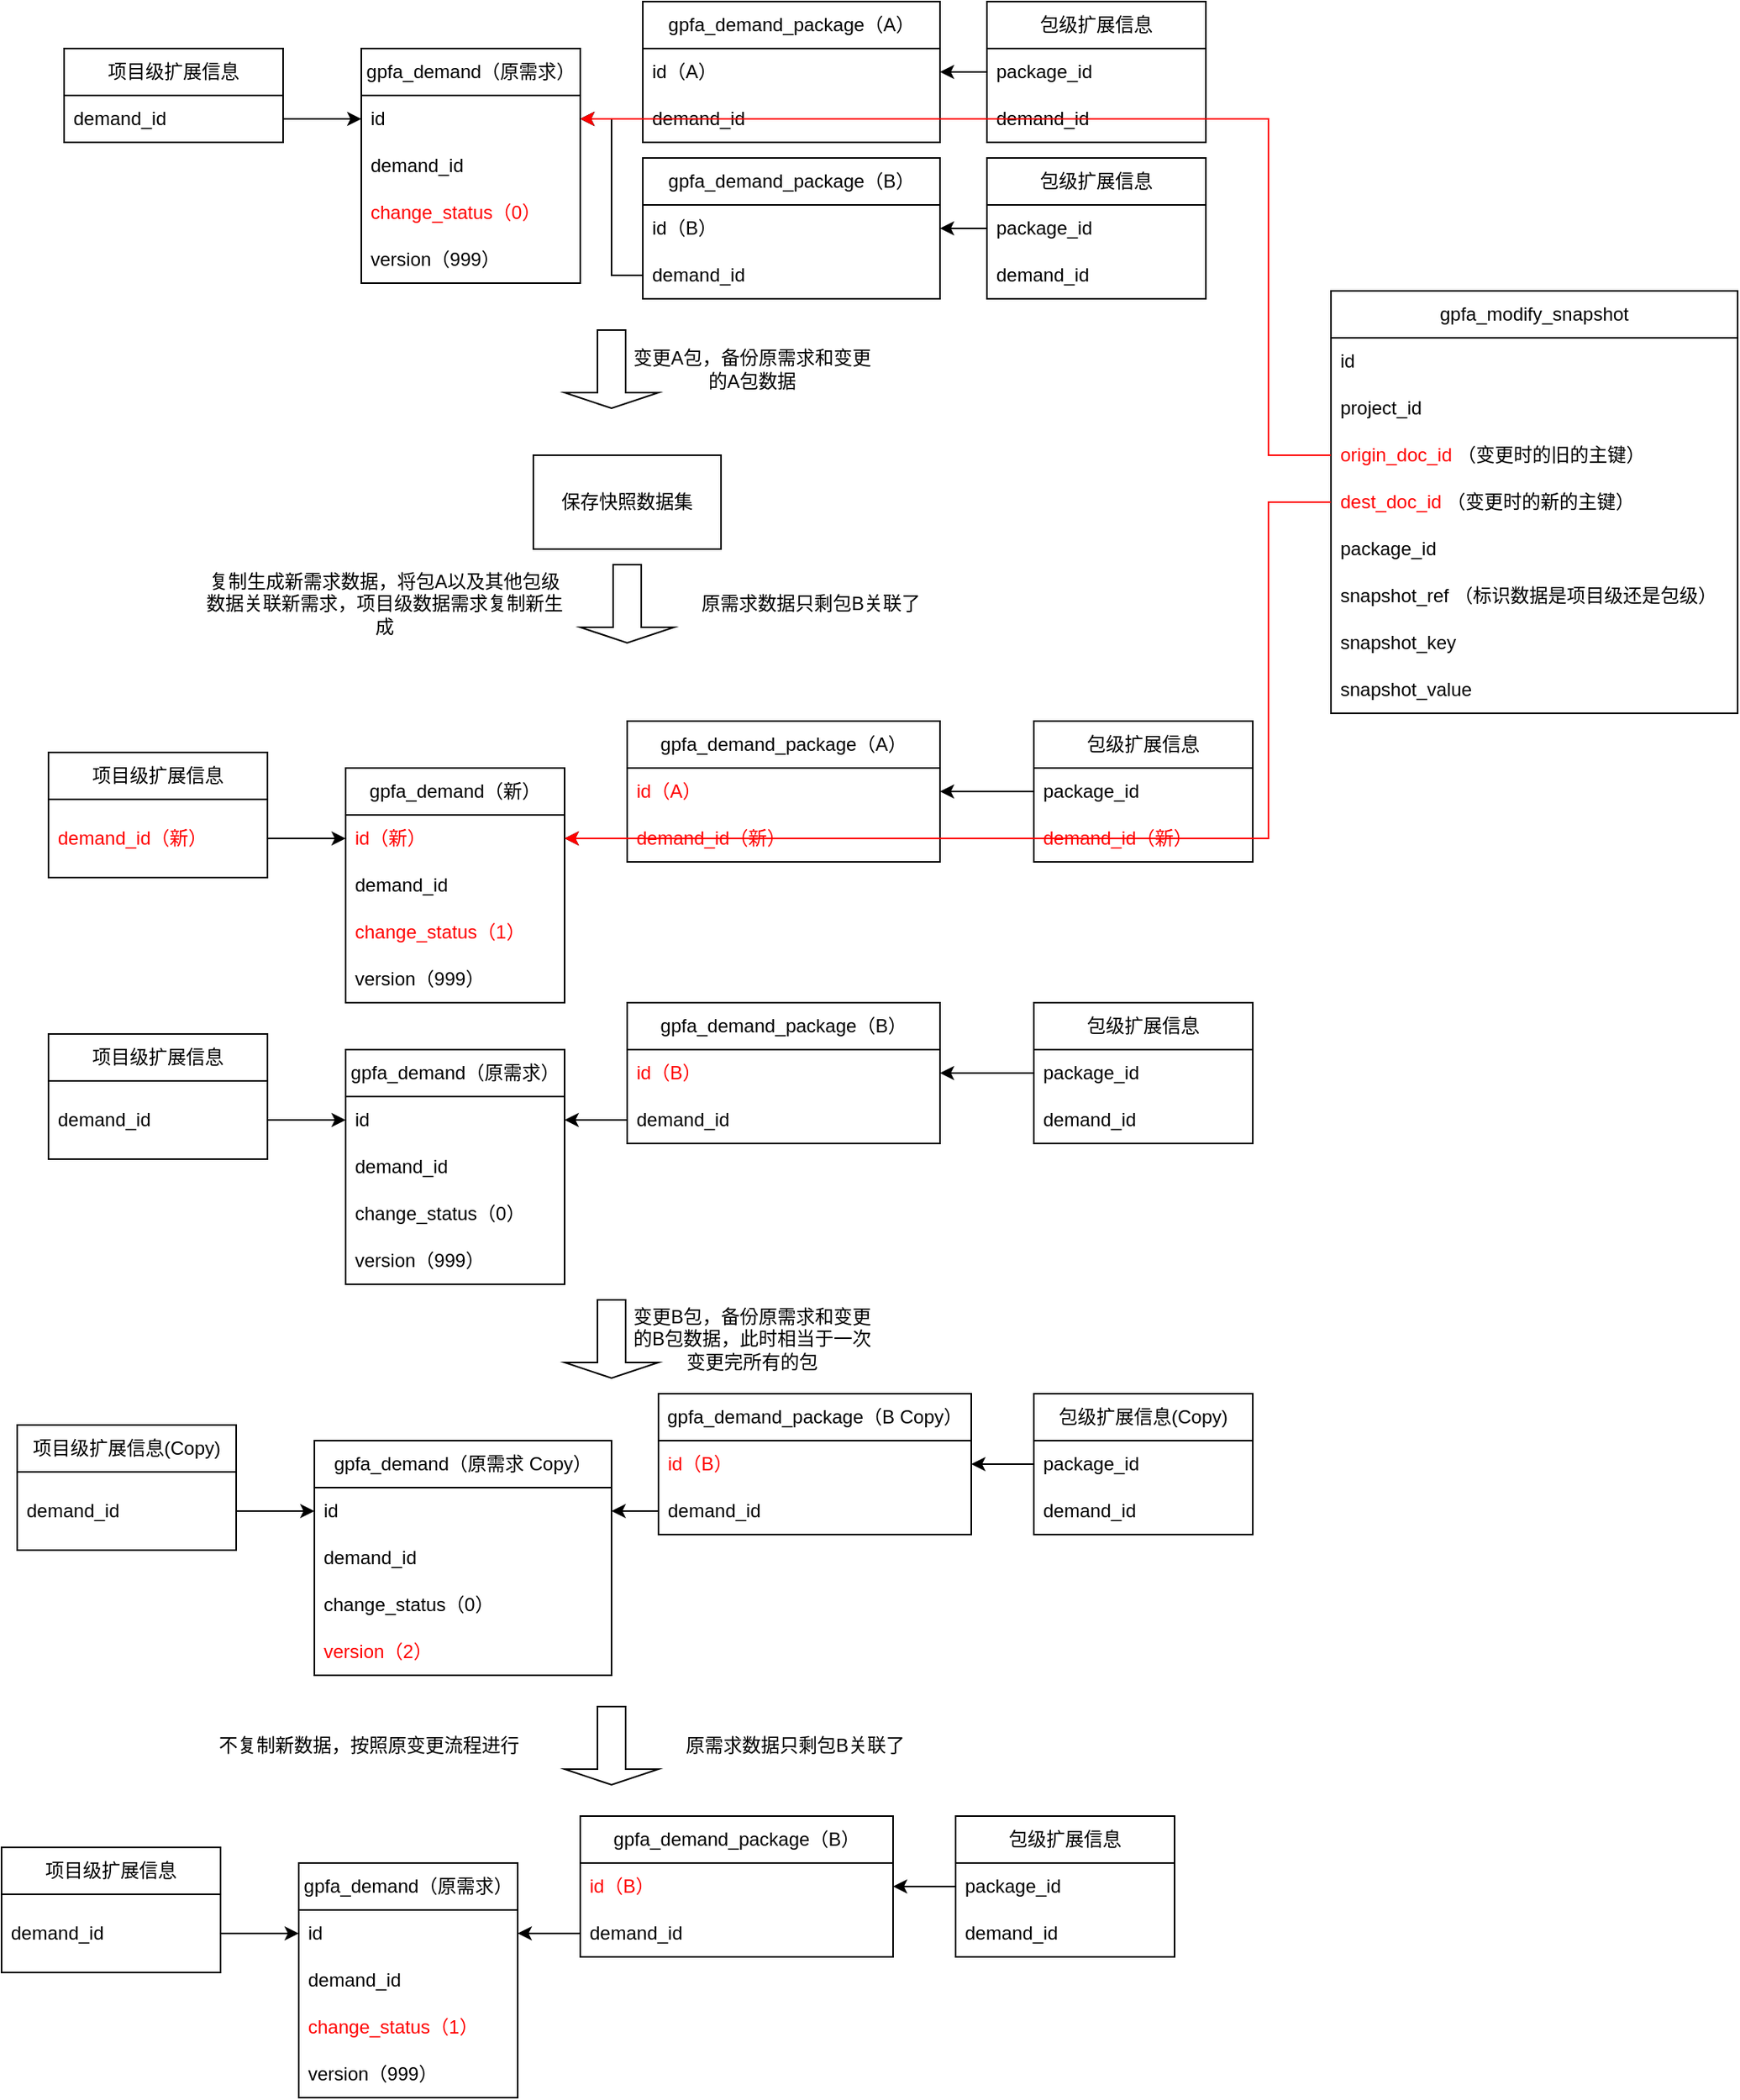 <mxfile version="24.7.6">
  <diagram name="第 1 页" id="I9Ys1F_-G1VULmeVD_Wq">
    <mxGraphModel dx="1932" dy="557" grid="1" gridSize="10" guides="1" tooltips="1" connect="1" arrows="1" fold="1" page="1" pageScale="1" pageWidth="827" pageHeight="1169" math="0" shadow="0">
      <root>
        <mxCell id="0" />
        <mxCell id="1" parent="0" />
        <mxCell id="A11gRQvkqmPCRC_q29OH-1" value="gpfa_demand（原需求）" style="swimlane;fontStyle=0;childLayout=stackLayout;horizontal=1;startSize=30;horizontalStack=0;resizeParent=1;resizeParentMax=0;resizeLast=0;collapsible=1;marginBottom=0;whiteSpace=wrap;html=1;" parent="1" vertex="1">
          <mxGeometry x="150" y="50" width="140" height="150" as="geometry" />
        </mxCell>
        <mxCell id="A11gRQvkqmPCRC_q29OH-2" value="id" style="text;strokeColor=none;fillColor=none;align=left;verticalAlign=middle;spacingLeft=4;spacingRight=4;overflow=hidden;points=[[0,0.5],[1,0.5]];portConstraint=eastwest;rotatable=0;whiteSpace=wrap;html=1;" parent="A11gRQvkqmPCRC_q29OH-1" vertex="1">
          <mxGeometry y="30" width="140" height="30" as="geometry" />
        </mxCell>
        <mxCell id="A11gRQvkqmPCRC_q29OH-3" value="&lt;div&gt;demand_id&lt;/div&gt;" style="text;strokeColor=none;fillColor=none;align=left;verticalAlign=middle;spacingLeft=4;spacingRight=4;overflow=hidden;points=[[0,0.5],[1,0.5]];portConstraint=eastwest;rotatable=0;whiteSpace=wrap;html=1;" parent="A11gRQvkqmPCRC_q29OH-1" vertex="1">
          <mxGeometry y="60" width="140" height="30" as="geometry" />
        </mxCell>
        <mxCell id="A11gRQvkqmPCRC_q29OH-4" value="&lt;font color=&quot;#ff0000&quot;&gt;change_status（0）&lt;/font&gt;" style="text;strokeColor=none;fillColor=none;align=left;verticalAlign=middle;spacingLeft=4;spacingRight=4;overflow=hidden;points=[[0,0.5],[1,0.5]];portConstraint=eastwest;rotatable=0;whiteSpace=wrap;html=1;" parent="A11gRQvkqmPCRC_q29OH-1" vertex="1">
          <mxGeometry y="90" width="140" height="30" as="geometry" />
        </mxCell>
        <mxCell id="A11gRQvkqmPCRC_q29OH-44" value="version（999）" style="text;strokeColor=none;fillColor=none;align=left;verticalAlign=middle;spacingLeft=4;spacingRight=4;overflow=hidden;points=[[0,0.5],[1,0.5]];portConstraint=eastwest;rotatable=0;whiteSpace=wrap;html=1;" parent="A11gRQvkqmPCRC_q29OH-1" vertex="1">
          <mxGeometry y="120" width="140" height="30" as="geometry" />
        </mxCell>
        <mxCell id="A11gRQvkqmPCRC_q29OH-5" value="gpfa_demand_package（A）" style="swimlane;fontStyle=0;childLayout=stackLayout;horizontal=1;startSize=30;horizontalStack=0;resizeParent=1;resizeParentMax=0;resizeLast=0;collapsible=1;marginBottom=0;whiteSpace=wrap;html=1;" parent="1" vertex="1">
          <mxGeometry x="330" y="20" width="190" height="90" as="geometry" />
        </mxCell>
        <mxCell id="A11gRQvkqmPCRC_q29OH-6" value="id（A）" style="text;strokeColor=none;fillColor=none;align=left;verticalAlign=middle;spacingLeft=4;spacingRight=4;overflow=hidden;points=[[0,0.5],[1,0.5]];portConstraint=eastwest;rotatable=0;whiteSpace=wrap;html=1;" parent="A11gRQvkqmPCRC_q29OH-5" vertex="1">
          <mxGeometry y="30" width="190" height="30" as="geometry" />
        </mxCell>
        <mxCell id="A11gRQvkqmPCRC_q29OH-7" value="&lt;div&gt;demand_id&lt;/div&gt;" style="text;strokeColor=none;fillColor=none;align=left;verticalAlign=middle;spacingLeft=4;spacingRight=4;overflow=hidden;points=[[0,0.5],[1,0.5]];portConstraint=eastwest;rotatable=0;whiteSpace=wrap;html=1;" parent="A11gRQvkqmPCRC_q29OH-5" vertex="1">
          <mxGeometry y="60" width="190" height="30" as="geometry" />
        </mxCell>
        <mxCell id="A11gRQvkqmPCRC_q29OH-10" value="包级扩展信息" style="swimlane;fontStyle=0;childLayout=stackLayout;horizontal=1;startSize=30;horizontalStack=0;resizeParent=1;resizeParentMax=0;resizeLast=0;collapsible=1;marginBottom=0;whiteSpace=wrap;html=1;" parent="1" vertex="1">
          <mxGeometry x="550" y="20" width="140" height="90" as="geometry" />
        </mxCell>
        <mxCell id="A11gRQvkqmPCRC_q29OH-11" value="package_id" style="text;strokeColor=none;fillColor=none;align=left;verticalAlign=middle;spacingLeft=4;spacingRight=4;overflow=hidden;points=[[0,0.5],[1,0.5]];portConstraint=eastwest;rotatable=0;whiteSpace=wrap;html=1;" parent="A11gRQvkqmPCRC_q29OH-10" vertex="1">
          <mxGeometry y="30" width="140" height="30" as="geometry" />
        </mxCell>
        <mxCell id="A11gRQvkqmPCRC_q29OH-12" value="&lt;div&gt;demand_id&lt;/div&gt;" style="text;strokeColor=none;fillColor=none;align=left;verticalAlign=middle;spacingLeft=4;spacingRight=4;overflow=hidden;points=[[0,0.5],[1,0.5]];portConstraint=eastwest;rotatable=0;whiteSpace=wrap;html=1;" parent="A11gRQvkqmPCRC_q29OH-10" vertex="1">
          <mxGeometry y="60" width="140" height="30" as="geometry" />
        </mxCell>
        <mxCell id="A11gRQvkqmPCRC_q29OH-13" value="项目级扩展信息" style="swimlane;fontStyle=0;childLayout=stackLayout;horizontal=1;startSize=30;horizontalStack=0;resizeParent=1;resizeParentMax=0;resizeLast=0;collapsible=1;marginBottom=0;whiteSpace=wrap;html=1;" parent="1" vertex="1">
          <mxGeometry x="-40" y="50" width="140" height="60" as="geometry" />
        </mxCell>
        <mxCell id="A11gRQvkqmPCRC_q29OH-15" value="&lt;div&gt;demand_id&lt;/div&gt;" style="text;strokeColor=none;fillColor=none;align=left;verticalAlign=middle;spacingLeft=4;spacingRight=4;overflow=hidden;points=[[0,0.5],[1,0.5]];portConstraint=eastwest;rotatable=0;whiteSpace=wrap;html=1;" parent="A11gRQvkqmPCRC_q29OH-13" vertex="1">
          <mxGeometry y="30" width="140" height="30" as="geometry" />
        </mxCell>
        <mxCell id="A11gRQvkqmPCRC_q29OH-16" style="edgeStyle=orthogonalEdgeStyle;rounded=0;orthogonalLoop=1;jettySize=auto;html=1;" parent="1" source="A11gRQvkqmPCRC_q29OH-15" target="A11gRQvkqmPCRC_q29OH-2" edge="1">
          <mxGeometry relative="1" as="geometry" />
        </mxCell>
        <mxCell id="A11gRQvkqmPCRC_q29OH-18" style="edgeStyle=orthogonalEdgeStyle;rounded=0;orthogonalLoop=1;jettySize=auto;html=1;entryX=1;entryY=0.5;entryDx=0;entryDy=0;" parent="1" source="A11gRQvkqmPCRC_q29OH-7" target="A11gRQvkqmPCRC_q29OH-2" edge="1">
          <mxGeometry relative="1" as="geometry" />
        </mxCell>
        <mxCell id="A11gRQvkqmPCRC_q29OH-19" style="edgeStyle=orthogonalEdgeStyle;rounded=0;orthogonalLoop=1;jettySize=auto;html=1;" parent="1" source="A11gRQvkqmPCRC_q29OH-11" target="A11gRQvkqmPCRC_q29OH-6" edge="1">
          <mxGeometry relative="1" as="geometry" />
        </mxCell>
        <mxCell id="A11gRQvkqmPCRC_q29OH-20" value="gpfa_demand（新）" style="swimlane;fontStyle=0;childLayout=stackLayout;horizontal=1;startSize=30;horizontalStack=0;resizeParent=1;resizeParentMax=0;resizeLast=0;collapsible=1;marginBottom=0;whiteSpace=wrap;html=1;" parent="1" vertex="1">
          <mxGeometry x="140" y="510" width="140" height="150" as="geometry" />
        </mxCell>
        <mxCell id="A11gRQvkqmPCRC_q29OH-21" value="&lt;font color=&quot;#ff0000&quot;&gt;id（新）&lt;/font&gt;" style="text;strokeColor=none;fillColor=none;align=left;verticalAlign=middle;spacingLeft=4;spacingRight=4;overflow=hidden;points=[[0,0.5],[1,0.5]];portConstraint=eastwest;rotatable=0;whiteSpace=wrap;html=1;" parent="A11gRQvkqmPCRC_q29OH-20" vertex="1">
          <mxGeometry y="30" width="140" height="30" as="geometry" />
        </mxCell>
        <mxCell id="A11gRQvkqmPCRC_q29OH-22" value="&lt;div&gt;demand_id&lt;/div&gt;" style="text;strokeColor=none;fillColor=none;align=left;verticalAlign=middle;spacingLeft=4;spacingRight=4;overflow=hidden;points=[[0,0.5],[1,0.5]];portConstraint=eastwest;rotatable=0;whiteSpace=wrap;html=1;" parent="A11gRQvkqmPCRC_q29OH-20" vertex="1">
          <mxGeometry y="60" width="140" height="30" as="geometry" />
        </mxCell>
        <mxCell id="A11gRQvkqmPCRC_q29OH-23" value="&lt;font color=&quot;#ff0000&quot;&gt;change_status（1）&lt;/font&gt;" style="text;strokeColor=none;fillColor=none;align=left;verticalAlign=middle;spacingLeft=4;spacingRight=4;overflow=hidden;points=[[0,0.5],[1,0.5]];portConstraint=eastwest;rotatable=0;whiteSpace=wrap;html=1;" parent="A11gRQvkqmPCRC_q29OH-20" vertex="1">
          <mxGeometry y="90" width="140" height="30" as="geometry" />
        </mxCell>
        <mxCell id="A11gRQvkqmPCRC_q29OH-45" value="version（999）" style="text;strokeColor=none;fillColor=none;align=left;verticalAlign=middle;spacingLeft=4;spacingRight=4;overflow=hidden;points=[[0,0.5],[1,0.5]];portConstraint=eastwest;rotatable=0;whiteSpace=wrap;html=1;" parent="A11gRQvkqmPCRC_q29OH-20" vertex="1">
          <mxGeometry y="120" width="140" height="30" as="geometry" />
        </mxCell>
        <mxCell id="A11gRQvkqmPCRC_q29OH-24" value="gpfa_demand_package（A）" style="swimlane;fontStyle=0;childLayout=stackLayout;horizontal=1;startSize=30;horizontalStack=0;resizeParent=1;resizeParentMax=0;resizeLast=0;collapsible=1;marginBottom=0;whiteSpace=wrap;html=1;" parent="1" vertex="1">
          <mxGeometry x="320" y="480" width="200" height="90" as="geometry" />
        </mxCell>
        <mxCell id="A11gRQvkqmPCRC_q29OH-25" value="&lt;font color=&quot;#ff0000&quot;&gt;id（A）&lt;/font&gt;" style="text;strokeColor=none;fillColor=none;align=left;verticalAlign=middle;spacingLeft=4;spacingRight=4;overflow=hidden;points=[[0,0.5],[1,0.5]];portConstraint=eastwest;rotatable=0;whiteSpace=wrap;html=1;" parent="A11gRQvkqmPCRC_q29OH-24" vertex="1">
          <mxGeometry y="30" width="200" height="30" as="geometry" />
        </mxCell>
        <mxCell id="A11gRQvkqmPCRC_q29OH-26" value="&lt;div&gt;&lt;font color=&quot;#ff0000&quot;&gt;demand_id（新）&lt;/font&gt;&lt;/div&gt;" style="text;strokeColor=none;fillColor=none;align=left;verticalAlign=middle;spacingLeft=4;spacingRight=4;overflow=hidden;points=[[0,0.5],[1,0.5]];portConstraint=eastwest;rotatable=0;whiteSpace=wrap;html=1;" parent="A11gRQvkqmPCRC_q29OH-24" vertex="1">
          <mxGeometry y="60" width="200" height="30" as="geometry" />
        </mxCell>
        <mxCell id="A11gRQvkqmPCRC_q29OH-27" value="包级扩展信息" style="swimlane;fontStyle=0;childLayout=stackLayout;horizontal=1;startSize=30;horizontalStack=0;resizeParent=1;resizeParentMax=0;resizeLast=0;collapsible=1;marginBottom=0;whiteSpace=wrap;html=1;" parent="1" vertex="1">
          <mxGeometry x="580" y="480" width="140" height="90" as="geometry" />
        </mxCell>
        <mxCell id="A11gRQvkqmPCRC_q29OH-28" value="package_id" style="text;strokeColor=none;fillColor=none;align=left;verticalAlign=middle;spacingLeft=4;spacingRight=4;overflow=hidden;points=[[0,0.5],[1,0.5]];portConstraint=eastwest;rotatable=0;whiteSpace=wrap;html=1;" parent="A11gRQvkqmPCRC_q29OH-27" vertex="1">
          <mxGeometry y="30" width="140" height="30" as="geometry" />
        </mxCell>
        <mxCell id="A11gRQvkqmPCRC_q29OH-29" value="&lt;div&gt;&lt;font color=&quot;#ff0000&quot;&gt;demand_id（新）&lt;/font&gt;&lt;/div&gt;" style="text;strokeColor=none;fillColor=none;align=left;verticalAlign=middle;spacingLeft=4;spacingRight=4;overflow=hidden;points=[[0,0.5],[1,0.5]];portConstraint=eastwest;rotatable=0;whiteSpace=wrap;html=1;" parent="A11gRQvkqmPCRC_q29OH-27" vertex="1">
          <mxGeometry y="60" width="140" height="30" as="geometry" />
        </mxCell>
        <mxCell id="A11gRQvkqmPCRC_q29OH-30" value="项目级扩展信息" style="swimlane;fontStyle=0;childLayout=stackLayout;horizontal=1;startSize=30;horizontalStack=0;resizeParent=1;resizeParentMax=0;resizeLast=0;collapsible=1;marginBottom=0;whiteSpace=wrap;html=1;" parent="1" vertex="1">
          <mxGeometry x="-50" y="500" width="140" height="80" as="geometry" />
        </mxCell>
        <mxCell id="A11gRQvkqmPCRC_q29OH-31" value="&lt;div&gt;&lt;font color=&quot;#ff0000&quot;&gt;demand_id（新）&lt;/font&gt;&lt;/div&gt;" style="text;strokeColor=none;fillColor=none;align=left;verticalAlign=middle;spacingLeft=4;spacingRight=4;overflow=hidden;points=[[0,0.5],[1,0.5]];portConstraint=eastwest;rotatable=0;whiteSpace=wrap;html=1;" parent="A11gRQvkqmPCRC_q29OH-30" vertex="1">
          <mxGeometry y="30" width="140" height="50" as="geometry" />
        </mxCell>
        <mxCell id="A11gRQvkqmPCRC_q29OH-32" style="edgeStyle=orthogonalEdgeStyle;rounded=0;orthogonalLoop=1;jettySize=auto;html=1;" parent="1" source="A11gRQvkqmPCRC_q29OH-31" target="A11gRQvkqmPCRC_q29OH-21" edge="1">
          <mxGeometry relative="1" as="geometry" />
        </mxCell>
        <mxCell id="A11gRQvkqmPCRC_q29OH-33" style="edgeStyle=orthogonalEdgeStyle;rounded=0;orthogonalLoop=1;jettySize=auto;html=1;entryX=1;entryY=0.5;entryDx=0;entryDy=0;" parent="1" source="A11gRQvkqmPCRC_q29OH-26" target="A11gRQvkqmPCRC_q29OH-21" edge="1">
          <mxGeometry relative="1" as="geometry" />
        </mxCell>
        <mxCell id="A11gRQvkqmPCRC_q29OH-34" style="edgeStyle=orthogonalEdgeStyle;rounded=0;orthogonalLoop=1;jettySize=auto;html=1;" parent="1" source="A11gRQvkqmPCRC_q29OH-28" target="A11gRQvkqmPCRC_q29OH-25" edge="1">
          <mxGeometry relative="1" as="geometry" />
        </mxCell>
        <mxCell id="A11gRQvkqmPCRC_q29OH-36" value="gpfa_demand_package（B）" style="swimlane;fontStyle=0;childLayout=stackLayout;horizontal=1;startSize=30;horizontalStack=0;resizeParent=1;resizeParentMax=0;resizeLast=0;collapsible=1;marginBottom=0;whiteSpace=wrap;html=1;" parent="1" vertex="1">
          <mxGeometry x="330" y="120" width="190" height="90" as="geometry" />
        </mxCell>
        <mxCell id="A11gRQvkqmPCRC_q29OH-37" value="id（B）" style="text;strokeColor=none;fillColor=none;align=left;verticalAlign=middle;spacingLeft=4;spacingRight=4;overflow=hidden;points=[[0,0.5],[1,0.5]];portConstraint=eastwest;rotatable=0;whiteSpace=wrap;html=1;" parent="A11gRQvkqmPCRC_q29OH-36" vertex="1">
          <mxGeometry y="30" width="190" height="30" as="geometry" />
        </mxCell>
        <mxCell id="A11gRQvkqmPCRC_q29OH-38" value="&lt;div&gt;demand_id&lt;/div&gt;" style="text;strokeColor=none;fillColor=none;align=left;verticalAlign=middle;spacingLeft=4;spacingRight=4;overflow=hidden;points=[[0,0.5],[1,0.5]];portConstraint=eastwest;rotatable=0;whiteSpace=wrap;html=1;" parent="A11gRQvkqmPCRC_q29OH-36" vertex="1">
          <mxGeometry y="60" width="190" height="30" as="geometry" />
        </mxCell>
        <mxCell id="A11gRQvkqmPCRC_q29OH-39" value="包级扩展信息" style="swimlane;fontStyle=0;childLayout=stackLayout;horizontal=1;startSize=30;horizontalStack=0;resizeParent=1;resizeParentMax=0;resizeLast=0;collapsible=1;marginBottom=0;whiteSpace=wrap;html=1;" parent="1" vertex="1">
          <mxGeometry x="550" y="120" width="140" height="90" as="geometry" />
        </mxCell>
        <mxCell id="A11gRQvkqmPCRC_q29OH-40" value="package_id" style="text;strokeColor=none;fillColor=none;align=left;verticalAlign=middle;spacingLeft=4;spacingRight=4;overflow=hidden;points=[[0,0.5],[1,0.5]];portConstraint=eastwest;rotatable=0;whiteSpace=wrap;html=1;" parent="A11gRQvkqmPCRC_q29OH-39" vertex="1">
          <mxGeometry y="30" width="140" height="30" as="geometry" />
        </mxCell>
        <mxCell id="A11gRQvkqmPCRC_q29OH-41" value="&lt;div&gt;demand_id&lt;/div&gt;" style="text;strokeColor=none;fillColor=none;align=left;verticalAlign=middle;spacingLeft=4;spacingRight=4;overflow=hidden;points=[[0,0.5],[1,0.5]];portConstraint=eastwest;rotatable=0;whiteSpace=wrap;html=1;" parent="A11gRQvkqmPCRC_q29OH-39" vertex="1">
          <mxGeometry y="60" width="140" height="30" as="geometry" />
        </mxCell>
        <mxCell id="A11gRQvkqmPCRC_q29OH-42" style="edgeStyle=orthogonalEdgeStyle;rounded=0;orthogonalLoop=1;jettySize=auto;html=1;" parent="1" source="A11gRQvkqmPCRC_q29OH-40" target="A11gRQvkqmPCRC_q29OH-37" edge="1">
          <mxGeometry relative="1" as="geometry" />
        </mxCell>
        <mxCell id="A11gRQvkqmPCRC_q29OH-43" style="edgeStyle=orthogonalEdgeStyle;rounded=0;orthogonalLoop=1;jettySize=auto;html=1;entryX=1;entryY=0.5;entryDx=0;entryDy=0;" parent="1" source="A11gRQvkqmPCRC_q29OH-38" target="A11gRQvkqmPCRC_q29OH-2" edge="1">
          <mxGeometry relative="1" as="geometry" />
        </mxCell>
        <mxCell id="A11gRQvkqmPCRC_q29OH-62" value="gpfa_demand（原需求）" style="swimlane;fontStyle=0;childLayout=stackLayout;horizontal=1;startSize=30;horizontalStack=0;resizeParent=1;resizeParentMax=0;resizeLast=0;collapsible=1;marginBottom=0;whiteSpace=wrap;html=1;" parent="1" vertex="1">
          <mxGeometry x="140" y="690" width="140" height="150" as="geometry" />
        </mxCell>
        <mxCell id="A11gRQvkqmPCRC_q29OH-63" value="id" style="text;strokeColor=none;fillColor=none;align=left;verticalAlign=middle;spacingLeft=4;spacingRight=4;overflow=hidden;points=[[0,0.5],[1,0.5]];portConstraint=eastwest;rotatable=0;whiteSpace=wrap;html=1;" parent="A11gRQvkqmPCRC_q29OH-62" vertex="1">
          <mxGeometry y="30" width="140" height="30" as="geometry" />
        </mxCell>
        <mxCell id="A11gRQvkqmPCRC_q29OH-64" value="&lt;div&gt;demand_id&lt;/div&gt;" style="text;strokeColor=none;fillColor=none;align=left;verticalAlign=middle;spacingLeft=4;spacingRight=4;overflow=hidden;points=[[0,0.5],[1,0.5]];portConstraint=eastwest;rotatable=0;whiteSpace=wrap;html=1;" parent="A11gRQvkqmPCRC_q29OH-62" vertex="1">
          <mxGeometry y="60" width="140" height="30" as="geometry" />
        </mxCell>
        <mxCell id="A11gRQvkqmPCRC_q29OH-65" value="change_status（0）" style="text;strokeColor=none;fillColor=none;align=left;verticalAlign=middle;spacingLeft=4;spacingRight=4;overflow=hidden;points=[[0,0.5],[1,0.5]];portConstraint=eastwest;rotatable=0;whiteSpace=wrap;html=1;" parent="A11gRQvkqmPCRC_q29OH-62" vertex="1">
          <mxGeometry y="90" width="140" height="30" as="geometry" />
        </mxCell>
        <mxCell id="A11gRQvkqmPCRC_q29OH-66" value="version（999）" style="text;strokeColor=none;fillColor=none;align=left;verticalAlign=middle;spacingLeft=4;spacingRight=4;overflow=hidden;points=[[0,0.5],[1,0.5]];portConstraint=eastwest;rotatable=0;whiteSpace=wrap;html=1;" parent="A11gRQvkqmPCRC_q29OH-62" vertex="1">
          <mxGeometry y="120" width="140" height="30" as="geometry" />
        </mxCell>
        <mxCell id="A11gRQvkqmPCRC_q29OH-67" value="gpfa_demand_package（B）" style="swimlane;fontStyle=0;childLayout=stackLayout;horizontal=1;startSize=30;horizontalStack=0;resizeParent=1;resizeParentMax=0;resizeLast=0;collapsible=1;marginBottom=0;whiteSpace=wrap;html=1;" parent="1" vertex="1">
          <mxGeometry x="320" y="660" width="200" height="90" as="geometry" />
        </mxCell>
        <mxCell id="A11gRQvkqmPCRC_q29OH-68" value="&lt;font color=&quot;#ff0000&quot;&gt;id（B）&lt;/font&gt;" style="text;strokeColor=none;fillColor=none;align=left;verticalAlign=middle;spacingLeft=4;spacingRight=4;overflow=hidden;points=[[0,0.5],[1,0.5]];portConstraint=eastwest;rotatable=0;whiteSpace=wrap;html=1;" parent="A11gRQvkqmPCRC_q29OH-67" vertex="1">
          <mxGeometry y="30" width="200" height="30" as="geometry" />
        </mxCell>
        <mxCell id="A11gRQvkqmPCRC_q29OH-69" value="&lt;div&gt;demand_id&lt;/div&gt;" style="text;strokeColor=none;fillColor=none;align=left;verticalAlign=middle;spacingLeft=4;spacingRight=4;overflow=hidden;points=[[0,0.5],[1,0.5]];portConstraint=eastwest;rotatable=0;whiteSpace=wrap;html=1;" parent="A11gRQvkqmPCRC_q29OH-67" vertex="1">
          <mxGeometry y="60" width="200" height="30" as="geometry" />
        </mxCell>
        <mxCell id="A11gRQvkqmPCRC_q29OH-70" value="包级扩展信息" style="swimlane;fontStyle=0;childLayout=stackLayout;horizontal=1;startSize=30;horizontalStack=0;resizeParent=1;resizeParentMax=0;resizeLast=0;collapsible=1;marginBottom=0;whiteSpace=wrap;html=1;" parent="1" vertex="1">
          <mxGeometry x="580" y="660" width="140" height="90" as="geometry" />
        </mxCell>
        <mxCell id="A11gRQvkqmPCRC_q29OH-71" value="package_id" style="text;strokeColor=none;fillColor=none;align=left;verticalAlign=middle;spacingLeft=4;spacingRight=4;overflow=hidden;points=[[0,0.5],[1,0.5]];portConstraint=eastwest;rotatable=0;whiteSpace=wrap;html=1;" parent="A11gRQvkqmPCRC_q29OH-70" vertex="1">
          <mxGeometry y="30" width="140" height="30" as="geometry" />
        </mxCell>
        <mxCell id="A11gRQvkqmPCRC_q29OH-72" value="&lt;div&gt;demand_id&lt;/div&gt;" style="text;strokeColor=none;fillColor=none;align=left;verticalAlign=middle;spacingLeft=4;spacingRight=4;overflow=hidden;points=[[0,0.5],[1,0.5]];portConstraint=eastwest;rotatable=0;whiteSpace=wrap;html=1;" parent="A11gRQvkqmPCRC_q29OH-70" vertex="1">
          <mxGeometry y="60" width="140" height="30" as="geometry" />
        </mxCell>
        <mxCell id="A11gRQvkqmPCRC_q29OH-73" value="项目级扩展信息" style="swimlane;fontStyle=0;childLayout=stackLayout;horizontal=1;startSize=30;horizontalStack=0;resizeParent=1;resizeParentMax=0;resizeLast=0;collapsible=1;marginBottom=0;whiteSpace=wrap;html=1;" parent="1" vertex="1">
          <mxGeometry x="-50" y="680" width="140" height="80" as="geometry" />
        </mxCell>
        <mxCell id="A11gRQvkqmPCRC_q29OH-74" value="&lt;div&gt;demand_id&lt;/div&gt;" style="text;strokeColor=none;fillColor=none;align=left;verticalAlign=middle;spacingLeft=4;spacingRight=4;overflow=hidden;points=[[0,0.5],[1,0.5]];portConstraint=eastwest;rotatable=0;whiteSpace=wrap;html=1;" parent="A11gRQvkqmPCRC_q29OH-73" vertex="1">
          <mxGeometry y="30" width="140" height="50" as="geometry" />
        </mxCell>
        <mxCell id="A11gRQvkqmPCRC_q29OH-75" style="edgeStyle=orthogonalEdgeStyle;rounded=0;orthogonalLoop=1;jettySize=auto;html=1;" parent="1" source="A11gRQvkqmPCRC_q29OH-74" target="A11gRQvkqmPCRC_q29OH-63" edge="1">
          <mxGeometry relative="1" as="geometry" />
        </mxCell>
        <mxCell id="A11gRQvkqmPCRC_q29OH-76" style="edgeStyle=orthogonalEdgeStyle;rounded=0;orthogonalLoop=1;jettySize=auto;html=1;entryX=1;entryY=0.5;entryDx=0;entryDy=0;" parent="1" source="A11gRQvkqmPCRC_q29OH-69" target="A11gRQvkqmPCRC_q29OH-63" edge="1">
          <mxGeometry relative="1" as="geometry" />
        </mxCell>
        <mxCell id="A11gRQvkqmPCRC_q29OH-77" style="edgeStyle=orthogonalEdgeStyle;rounded=0;orthogonalLoop=1;jettySize=auto;html=1;" parent="1" source="A11gRQvkqmPCRC_q29OH-71" target="A11gRQvkqmPCRC_q29OH-68" edge="1">
          <mxGeometry relative="1" as="geometry" />
        </mxCell>
        <mxCell id="C_WyQ4mjt2KQoDGE2Ylt-17" value="" style="shape=singleArrow;direction=south;whiteSpace=wrap;html=1;" parent="1" vertex="1">
          <mxGeometry x="280" y="230" width="60" height="50" as="geometry" />
        </mxCell>
        <mxCell id="C_WyQ4mjt2KQoDGE2Ylt-19" value="" style="shape=singleArrow;direction=south;whiteSpace=wrap;html=1;" parent="1" vertex="1">
          <mxGeometry x="290" y="380" width="60" height="50" as="geometry" />
        </mxCell>
        <mxCell id="C_WyQ4mjt2KQoDGE2Ylt-22" value="变更A包，备份原需求和变更的A包数据" style="text;html=1;align=center;verticalAlign=middle;whiteSpace=wrap;rounded=0;" parent="1" vertex="1">
          <mxGeometry x="320" y="240" width="160" height="30" as="geometry" />
        </mxCell>
        <mxCell id="C_WyQ4mjt2KQoDGE2Ylt-23" value="复制生成新需求数据，将包A以及其他包级数据关联新需求，项目级数据需求复制新生成" style="text;html=1;align=center;verticalAlign=middle;whiteSpace=wrap;rounded=0;" parent="1" vertex="1">
          <mxGeometry x="50" y="380" width="230" height="50" as="geometry" />
        </mxCell>
        <mxCell id="C_WyQ4mjt2KQoDGE2Ylt-24" value="原需求数据只剩包B关联了" style="text;html=1;align=center;verticalAlign=middle;whiteSpace=wrap;rounded=0;" parent="1" vertex="1">
          <mxGeometry x="360" y="380" width="155" height="50" as="geometry" />
        </mxCell>
        <mxCell id="C_WyQ4mjt2KQoDGE2Ylt-41" value="gpfa_demand（原需求 Copy）" style="swimlane;fontStyle=0;childLayout=stackLayout;horizontal=1;startSize=30;horizontalStack=0;resizeParent=1;resizeParentMax=0;resizeLast=0;collapsible=1;marginBottom=0;whiteSpace=wrap;html=1;" parent="1" vertex="1">
          <mxGeometry x="120" y="940" width="190" height="150" as="geometry" />
        </mxCell>
        <mxCell id="C_WyQ4mjt2KQoDGE2Ylt-42" value="id" style="text;strokeColor=none;fillColor=none;align=left;verticalAlign=middle;spacingLeft=4;spacingRight=4;overflow=hidden;points=[[0,0.5],[1,0.5]];portConstraint=eastwest;rotatable=0;whiteSpace=wrap;html=1;" parent="C_WyQ4mjt2KQoDGE2Ylt-41" vertex="1">
          <mxGeometry y="30" width="190" height="30" as="geometry" />
        </mxCell>
        <mxCell id="C_WyQ4mjt2KQoDGE2Ylt-43" value="&lt;div&gt;demand_id&lt;/div&gt;" style="text;strokeColor=none;fillColor=none;align=left;verticalAlign=middle;spacingLeft=4;spacingRight=4;overflow=hidden;points=[[0,0.5],[1,0.5]];portConstraint=eastwest;rotatable=0;whiteSpace=wrap;html=1;" parent="C_WyQ4mjt2KQoDGE2Ylt-41" vertex="1">
          <mxGeometry y="60" width="190" height="30" as="geometry" />
        </mxCell>
        <mxCell id="C_WyQ4mjt2KQoDGE2Ylt-44" value="change_status（0）" style="text;strokeColor=none;fillColor=none;align=left;verticalAlign=middle;spacingLeft=4;spacingRight=4;overflow=hidden;points=[[0,0.5],[1,0.5]];portConstraint=eastwest;rotatable=0;whiteSpace=wrap;html=1;" parent="C_WyQ4mjt2KQoDGE2Ylt-41" vertex="1">
          <mxGeometry y="90" width="190" height="30" as="geometry" />
        </mxCell>
        <mxCell id="C_WyQ4mjt2KQoDGE2Ylt-45" value="&lt;font color=&quot;#ff0000&quot;&gt;version（2）&lt;/font&gt;" style="text;strokeColor=none;fillColor=none;align=left;verticalAlign=middle;spacingLeft=4;spacingRight=4;overflow=hidden;points=[[0,0.5],[1,0.5]];portConstraint=eastwest;rotatable=0;whiteSpace=wrap;html=1;" parent="C_WyQ4mjt2KQoDGE2Ylt-41" vertex="1">
          <mxGeometry y="120" width="190" height="30" as="geometry" />
        </mxCell>
        <mxCell id="C_WyQ4mjt2KQoDGE2Ylt-46" value="gpfa_demand_package（B Copy）" style="swimlane;fontStyle=0;childLayout=stackLayout;horizontal=1;startSize=30;horizontalStack=0;resizeParent=1;resizeParentMax=0;resizeLast=0;collapsible=1;marginBottom=0;whiteSpace=wrap;html=1;" parent="1" vertex="1">
          <mxGeometry x="340" y="910" width="200" height="90" as="geometry" />
        </mxCell>
        <mxCell id="C_WyQ4mjt2KQoDGE2Ylt-47" value="&lt;font color=&quot;#ff0000&quot;&gt;id（B）&lt;/font&gt;" style="text;strokeColor=none;fillColor=none;align=left;verticalAlign=middle;spacingLeft=4;spacingRight=4;overflow=hidden;points=[[0,0.5],[1,0.5]];portConstraint=eastwest;rotatable=0;whiteSpace=wrap;html=1;" parent="C_WyQ4mjt2KQoDGE2Ylt-46" vertex="1">
          <mxGeometry y="30" width="200" height="30" as="geometry" />
        </mxCell>
        <mxCell id="C_WyQ4mjt2KQoDGE2Ylt-48" value="&lt;div&gt;demand_id&lt;/div&gt;" style="text;strokeColor=none;fillColor=none;align=left;verticalAlign=middle;spacingLeft=4;spacingRight=4;overflow=hidden;points=[[0,0.5],[1,0.5]];portConstraint=eastwest;rotatable=0;whiteSpace=wrap;html=1;" parent="C_WyQ4mjt2KQoDGE2Ylt-46" vertex="1">
          <mxGeometry y="60" width="200" height="30" as="geometry" />
        </mxCell>
        <mxCell id="C_WyQ4mjt2KQoDGE2Ylt-49" value="包级扩展信息(Copy)" style="swimlane;fontStyle=0;childLayout=stackLayout;horizontal=1;startSize=30;horizontalStack=0;resizeParent=1;resizeParentMax=0;resizeLast=0;collapsible=1;marginBottom=0;whiteSpace=wrap;html=1;" parent="1" vertex="1">
          <mxGeometry x="580" y="910" width="140" height="90" as="geometry" />
        </mxCell>
        <mxCell id="C_WyQ4mjt2KQoDGE2Ylt-50" value="package_id" style="text;strokeColor=none;fillColor=none;align=left;verticalAlign=middle;spacingLeft=4;spacingRight=4;overflow=hidden;points=[[0,0.5],[1,0.5]];portConstraint=eastwest;rotatable=0;whiteSpace=wrap;html=1;" parent="C_WyQ4mjt2KQoDGE2Ylt-49" vertex="1">
          <mxGeometry y="30" width="140" height="30" as="geometry" />
        </mxCell>
        <mxCell id="C_WyQ4mjt2KQoDGE2Ylt-51" value="&lt;div&gt;demand_id&lt;/div&gt;" style="text;strokeColor=none;fillColor=none;align=left;verticalAlign=middle;spacingLeft=4;spacingRight=4;overflow=hidden;points=[[0,0.5],[1,0.5]];portConstraint=eastwest;rotatable=0;whiteSpace=wrap;html=1;" parent="C_WyQ4mjt2KQoDGE2Ylt-49" vertex="1">
          <mxGeometry y="60" width="140" height="30" as="geometry" />
        </mxCell>
        <mxCell id="C_WyQ4mjt2KQoDGE2Ylt-52" value="项目级扩展信息(Copy)" style="swimlane;fontStyle=0;childLayout=stackLayout;horizontal=1;startSize=30;horizontalStack=0;resizeParent=1;resizeParentMax=0;resizeLast=0;collapsible=1;marginBottom=0;whiteSpace=wrap;html=1;" parent="1" vertex="1">
          <mxGeometry x="-70" y="930" width="140" height="80" as="geometry" />
        </mxCell>
        <mxCell id="C_WyQ4mjt2KQoDGE2Ylt-53" value="&lt;div&gt;demand_id&lt;/div&gt;" style="text;strokeColor=none;fillColor=none;align=left;verticalAlign=middle;spacingLeft=4;spacingRight=4;overflow=hidden;points=[[0,0.5],[1,0.5]];portConstraint=eastwest;rotatable=0;whiteSpace=wrap;html=1;" parent="C_WyQ4mjt2KQoDGE2Ylt-52" vertex="1">
          <mxGeometry y="30" width="140" height="50" as="geometry" />
        </mxCell>
        <mxCell id="C_WyQ4mjt2KQoDGE2Ylt-54" style="edgeStyle=orthogonalEdgeStyle;rounded=0;orthogonalLoop=1;jettySize=auto;html=1;" parent="1" source="C_WyQ4mjt2KQoDGE2Ylt-53" target="C_WyQ4mjt2KQoDGE2Ylt-42" edge="1">
          <mxGeometry relative="1" as="geometry" />
        </mxCell>
        <mxCell id="C_WyQ4mjt2KQoDGE2Ylt-55" style="edgeStyle=orthogonalEdgeStyle;rounded=0;orthogonalLoop=1;jettySize=auto;html=1;entryX=1;entryY=0.5;entryDx=0;entryDy=0;" parent="1" source="C_WyQ4mjt2KQoDGE2Ylt-48" target="C_WyQ4mjt2KQoDGE2Ylt-42" edge="1">
          <mxGeometry relative="1" as="geometry" />
        </mxCell>
        <mxCell id="C_WyQ4mjt2KQoDGE2Ylt-56" style="edgeStyle=orthogonalEdgeStyle;rounded=0;orthogonalLoop=1;jettySize=auto;html=1;" parent="1" source="C_WyQ4mjt2KQoDGE2Ylt-50" target="C_WyQ4mjt2KQoDGE2Ylt-47" edge="1">
          <mxGeometry relative="1" as="geometry" />
        </mxCell>
        <mxCell id="C_WyQ4mjt2KQoDGE2Ylt-59" value="" style="shape=singleArrow;direction=south;whiteSpace=wrap;html=1;" parent="1" vertex="1">
          <mxGeometry x="280" y="850" width="60" height="50" as="geometry" />
        </mxCell>
        <mxCell id="C_WyQ4mjt2KQoDGE2Ylt-60" value="变更B包，备份原需求和变更的B包数据，此时相当于一次变更完所有的包" style="text;html=1;align=center;verticalAlign=middle;whiteSpace=wrap;rounded=0;" parent="1" vertex="1">
          <mxGeometry x="320" y="860" width="160" height="30" as="geometry" />
        </mxCell>
        <mxCell id="C_WyQ4mjt2KQoDGE2Ylt-61" value="gpfa_demand（原需求）" style="swimlane;fontStyle=0;childLayout=stackLayout;horizontal=1;startSize=30;horizontalStack=0;resizeParent=1;resizeParentMax=0;resizeLast=0;collapsible=1;marginBottom=0;whiteSpace=wrap;html=1;" parent="1" vertex="1">
          <mxGeometry x="110" y="1210" width="140" height="150" as="geometry" />
        </mxCell>
        <mxCell id="C_WyQ4mjt2KQoDGE2Ylt-62" value="id" style="text;strokeColor=none;fillColor=none;align=left;verticalAlign=middle;spacingLeft=4;spacingRight=4;overflow=hidden;points=[[0,0.5],[1,0.5]];portConstraint=eastwest;rotatable=0;whiteSpace=wrap;html=1;" parent="C_WyQ4mjt2KQoDGE2Ylt-61" vertex="1">
          <mxGeometry y="30" width="140" height="30" as="geometry" />
        </mxCell>
        <mxCell id="C_WyQ4mjt2KQoDGE2Ylt-63" value="&lt;div&gt;demand_id&lt;/div&gt;" style="text;strokeColor=none;fillColor=none;align=left;verticalAlign=middle;spacingLeft=4;spacingRight=4;overflow=hidden;points=[[0,0.5],[1,0.5]];portConstraint=eastwest;rotatable=0;whiteSpace=wrap;html=1;" parent="C_WyQ4mjt2KQoDGE2Ylt-61" vertex="1">
          <mxGeometry y="60" width="140" height="30" as="geometry" />
        </mxCell>
        <mxCell id="C_WyQ4mjt2KQoDGE2Ylt-64" value="&lt;font color=&quot;#ff0000&quot;&gt;change_status（1）&lt;/font&gt;" style="text;strokeColor=none;fillColor=none;align=left;verticalAlign=middle;spacingLeft=4;spacingRight=4;overflow=hidden;points=[[0,0.5],[1,0.5]];portConstraint=eastwest;rotatable=0;whiteSpace=wrap;html=1;" parent="C_WyQ4mjt2KQoDGE2Ylt-61" vertex="1">
          <mxGeometry y="90" width="140" height="30" as="geometry" />
        </mxCell>
        <mxCell id="C_WyQ4mjt2KQoDGE2Ylt-65" value="version（999）" style="text;strokeColor=none;fillColor=none;align=left;verticalAlign=middle;spacingLeft=4;spacingRight=4;overflow=hidden;points=[[0,0.5],[1,0.5]];portConstraint=eastwest;rotatable=0;whiteSpace=wrap;html=1;" parent="C_WyQ4mjt2KQoDGE2Ylt-61" vertex="1">
          <mxGeometry y="120" width="140" height="30" as="geometry" />
        </mxCell>
        <mxCell id="C_WyQ4mjt2KQoDGE2Ylt-66" value="gpfa_demand_package（B）" style="swimlane;fontStyle=0;childLayout=stackLayout;horizontal=1;startSize=30;horizontalStack=0;resizeParent=1;resizeParentMax=0;resizeLast=0;collapsible=1;marginBottom=0;whiteSpace=wrap;html=1;" parent="1" vertex="1">
          <mxGeometry x="290" y="1180" width="200" height="90" as="geometry" />
        </mxCell>
        <mxCell id="C_WyQ4mjt2KQoDGE2Ylt-67" value="&lt;font color=&quot;#ff0000&quot;&gt;id（B）&lt;/font&gt;" style="text;strokeColor=none;fillColor=none;align=left;verticalAlign=middle;spacingLeft=4;spacingRight=4;overflow=hidden;points=[[0,0.5],[1,0.5]];portConstraint=eastwest;rotatable=0;whiteSpace=wrap;html=1;" parent="C_WyQ4mjt2KQoDGE2Ylt-66" vertex="1">
          <mxGeometry y="30" width="200" height="30" as="geometry" />
        </mxCell>
        <mxCell id="C_WyQ4mjt2KQoDGE2Ylt-68" value="&lt;div&gt;demand_id&lt;/div&gt;" style="text;strokeColor=none;fillColor=none;align=left;verticalAlign=middle;spacingLeft=4;spacingRight=4;overflow=hidden;points=[[0,0.5],[1,0.5]];portConstraint=eastwest;rotatable=0;whiteSpace=wrap;html=1;" parent="C_WyQ4mjt2KQoDGE2Ylt-66" vertex="1">
          <mxGeometry y="60" width="200" height="30" as="geometry" />
        </mxCell>
        <mxCell id="C_WyQ4mjt2KQoDGE2Ylt-69" value="包级扩展信息" style="swimlane;fontStyle=0;childLayout=stackLayout;horizontal=1;startSize=30;horizontalStack=0;resizeParent=1;resizeParentMax=0;resizeLast=0;collapsible=1;marginBottom=0;whiteSpace=wrap;html=1;" parent="1" vertex="1">
          <mxGeometry x="530" y="1180" width="140" height="90" as="geometry" />
        </mxCell>
        <mxCell id="C_WyQ4mjt2KQoDGE2Ylt-70" value="package_id" style="text;strokeColor=none;fillColor=none;align=left;verticalAlign=middle;spacingLeft=4;spacingRight=4;overflow=hidden;points=[[0,0.5],[1,0.5]];portConstraint=eastwest;rotatable=0;whiteSpace=wrap;html=1;" parent="C_WyQ4mjt2KQoDGE2Ylt-69" vertex="1">
          <mxGeometry y="30" width="140" height="30" as="geometry" />
        </mxCell>
        <mxCell id="C_WyQ4mjt2KQoDGE2Ylt-71" value="&lt;div&gt;demand_id&lt;/div&gt;" style="text;strokeColor=none;fillColor=none;align=left;verticalAlign=middle;spacingLeft=4;spacingRight=4;overflow=hidden;points=[[0,0.5],[1,0.5]];portConstraint=eastwest;rotatable=0;whiteSpace=wrap;html=1;" parent="C_WyQ4mjt2KQoDGE2Ylt-69" vertex="1">
          <mxGeometry y="60" width="140" height="30" as="geometry" />
        </mxCell>
        <mxCell id="C_WyQ4mjt2KQoDGE2Ylt-72" value="项目级扩展信息" style="swimlane;fontStyle=0;childLayout=stackLayout;horizontal=1;startSize=30;horizontalStack=0;resizeParent=1;resizeParentMax=0;resizeLast=0;collapsible=1;marginBottom=0;whiteSpace=wrap;html=1;" parent="1" vertex="1">
          <mxGeometry x="-80" y="1200" width="140" height="80" as="geometry" />
        </mxCell>
        <mxCell id="C_WyQ4mjt2KQoDGE2Ylt-73" value="&lt;div&gt;demand_id&lt;/div&gt;" style="text;strokeColor=none;fillColor=none;align=left;verticalAlign=middle;spacingLeft=4;spacingRight=4;overflow=hidden;points=[[0,0.5],[1,0.5]];portConstraint=eastwest;rotatable=0;whiteSpace=wrap;html=1;" parent="C_WyQ4mjt2KQoDGE2Ylt-72" vertex="1">
          <mxGeometry y="30" width="140" height="50" as="geometry" />
        </mxCell>
        <mxCell id="C_WyQ4mjt2KQoDGE2Ylt-74" style="edgeStyle=orthogonalEdgeStyle;rounded=0;orthogonalLoop=1;jettySize=auto;html=1;" parent="1" source="C_WyQ4mjt2KQoDGE2Ylt-73" target="C_WyQ4mjt2KQoDGE2Ylt-62" edge="1">
          <mxGeometry relative="1" as="geometry" />
        </mxCell>
        <mxCell id="C_WyQ4mjt2KQoDGE2Ylt-75" style="edgeStyle=orthogonalEdgeStyle;rounded=0;orthogonalLoop=1;jettySize=auto;html=1;entryX=1;entryY=0.5;entryDx=0;entryDy=0;" parent="1" source="C_WyQ4mjt2KQoDGE2Ylt-68" target="C_WyQ4mjt2KQoDGE2Ylt-62" edge="1">
          <mxGeometry relative="1" as="geometry" />
        </mxCell>
        <mxCell id="C_WyQ4mjt2KQoDGE2Ylt-76" style="edgeStyle=orthogonalEdgeStyle;rounded=0;orthogonalLoop=1;jettySize=auto;html=1;" parent="1" source="C_WyQ4mjt2KQoDGE2Ylt-70" target="C_WyQ4mjt2KQoDGE2Ylt-67" edge="1">
          <mxGeometry relative="1" as="geometry" />
        </mxCell>
        <mxCell id="C_WyQ4mjt2KQoDGE2Ylt-77" value="" style="shape=singleArrow;direction=south;whiteSpace=wrap;html=1;" parent="1" vertex="1">
          <mxGeometry x="280" y="1110" width="60" height="50" as="geometry" />
        </mxCell>
        <mxCell id="C_WyQ4mjt2KQoDGE2Ylt-78" value="不复制新数据，按照原变更流程进行" style="text;html=1;align=center;verticalAlign=middle;whiteSpace=wrap;rounded=0;" parent="1" vertex="1">
          <mxGeometry x="40" y="1110" width="230" height="50" as="geometry" />
        </mxCell>
        <mxCell id="C_WyQ4mjt2KQoDGE2Ylt-79" value="原需求数据只剩包B关联了" style="text;html=1;align=center;verticalAlign=middle;whiteSpace=wrap;rounded=0;" parent="1" vertex="1">
          <mxGeometry x="350" y="1110" width="155" height="50" as="geometry" />
        </mxCell>
        <mxCell id="7AQJ3rgcb81PWTpKVxPb-6" value="gpfa_modify_snapshot" style="swimlane;fontStyle=0;childLayout=stackLayout;horizontal=1;startSize=30;horizontalStack=0;resizeParent=1;resizeParentMax=0;resizeLast=0;collapsible=1;marginBottom=0;whiteSpace=wrap;html=1;" vertex="1" parent="1">
          <mxGeometry x="770" y="205" width="260" height="270" as="geometry" />
        </mxCell>
        <mxCell id="7AQJ3rgcb81PWTpKVxPb-7" value="id" style="text;strokeColor=none;fillColor=none;align=left;verticalAlign=middle;spacingLeft=4;spacingRight=4;overflow=hidden;points=[[0,0.5],[1,0.5]];portConstraint=eastwest;rotatable=0;whiteSpace=wrap;html=1;" vertex="1" parent="7AQJ3rgcb81PWTpKVxPb-6">
          <mxGeometry y="30" width="260" height="30" as="geometry" />
        </mxCell>
        <mxCell id="7AQJ3rgcb81PWTpKVxPb-8" value="project_id" style="text;strokeColor=none;fillColor=none;align=left;verticalAlign=middle;spacingLeft=4;spacingRight=4;overflow=hidden;points=[[0,0.5],[1,0.5]];portConstraint=eastwest;rotatable=0;whiteSpace=wrap;html=1;" vertex="1" parent="7AQJ3rgcb81PWTpKVxPb-6">
          <mxGeometry y="60" width="260" height="30" as="geometry" />
        </mxCell>
        <mxCell id="7AQJ3rgcb81PWTpKVxPb-11" value="&lt;font color=&quot;#ff0000&quot;&gt;origin_doc_id&lt;/font&gt; （变更时的旧的主键）" style="text;strokeColor=none;fillColor=none;align=left;verticalAlign=middle;spacingLeft=4;spacingRight=4;overflow=hidden;points=[[0,0.5],[1,0.5]];portConstraint=eastwest;rotatable=0;whiteSpace=wrap;html=1;" vertex="1" parent="7AQJ3rgcb81PWTpKVxPb-6">
          <mxGeometry y="90" width="260" height="30" as="geometry" />
        </mxCell>
        <mxCell id="7AQJ3rgcb81PWTpKVxPb-10" value="&lt;font color=&quot;#ff0000&quot;&gt;dest_doc_id&lt;/font&gt; （变更时的新的主键）" style="text;strokeColor=none;fillColor=none;align=left;verticalAlign=middle;spacingLeft=4;spacingRight=4;overflow=hidden;points=[[0,0.5],[1,0.5]];portConstraint=eastwest;rotatable=0;whiteSpace=wrap;html=1;" vertex="1" parent="7AQJ3rgcb81PWTpKVxPb-6">
          <mxGeometry y="120" width="260" height="30" as="geometry" />
        </mxCell>
        <mxCell id="7AQJ3rgcb81PWTpKVxPb-16" value="package_id" style="text;strokeColor=none;fillColor=none;align=left;verticalAlign=middle;spacingLeft=4;spacingRight=4;overflow=hidden;points=[[0,0.5],[1,0.5]];portConstraint=eastwest;rotatable=0;whiteSpace=wrap;html=1;" vertex="1" parent="7AQJ3rgcb81PWTpKVxPb-6">
          <mxGeometry y="150" width="260" height="30" as="geometry" />
        </mxCell>
        <mxCell id="7AQJ3rgcb81PWTpKVxPb-18" value="snapshot_ref （标识数据是项目级还是包级）" style="text;strokeColor=none;fillColor=none;align=left;verticalAlign=middle;spacingLeft=4;spacingRight=4;overflow=hidden;points=[[0,0.5],[1,0.5]];portConstraint=eastwest;rotatable=0;whiteSpace=wrap;html=1;" vertex="1" parent="7AQJ3rgcb81PWTpKVxPb-6">
          <mxGeometry y="180" width="260" height="30" as="geometry" />
        </mxCell>
        <mxCell id="7AQJ3rgcb81PWTpKVxPb-19" value="snapshot_key" style="text;strokeColor=none;fillColor=none;align=left;verticalAlign=middle;spacingLeft=4;spacingRight=4;overflow=hidden;points=[[0,0.5],[1,0.5]];portConstraint=eastwest;rotatable=0;whiteSpace=wrap;html=1;" vertex="1" parent="7AQJ3rgcb81PWTpKVxPb-6">
          <mxGeometry y="210" width="260" height="30" as="geometry" />
        </mxCell>
        <mxCell id="7AQJ3rgcb81PWTpKVxPb-20" value="snapshot_value" style="text;strokeColor=none;fillColor=none;align=left;verticalAlign=middle;spacingLeft=4;spacingRight=4;overflow=hidden;points=[[0,0.5],[1,0.5]];portConstraint=eastwest;rotatable=0;whiteSpace=wrap;html=1;" vertex="1" parent="7AQJ3rgcb81PWTpKVxPb-6">
          <mxGeometry y="240" width="260" height="30" as="geometry" />
        </mxCell>
        <mxCell id="7AQJ3rgcb81PWTpKVxPb-21" value="保存快照数据集" style="rounded=0;whiteSpace=wrap;html=1;" vertex="1" parent="1">
          <mxGeometry x="260" y="310" width="120" height="60" as="geometry" />
        </mxCell>
        <mxCell id="7AQJ3rgcb81PWTpKVxPb-23" style="edgeStyle=orthogonalEdgeStyle;rounded=0;orthogonalLoop=1;jettySize=auto;html=1;exitX=0;exitY=0.5;exitDx=0;exitDy=0;entryX=1;entryY=0.5;entryDx=0;entryDy=0;strokeColor=#ff0000;" edge="1" parent="1" source="7AQJ3rgcb81PWTpKVxPb-10" target="A11gRQvkqmPCRC_q29OH-21">
          <mxGeometry relative="1" as="geometry">
            <Array as="points">
              <mxPoint x="730" y="340" />
              <mxPoint x="730" y="555" />
            </Array>
          </mxGeometry>
        </mxCell>
        <mxCell id="7AQJ3rgcb81PWTpKVxPb-24" style="edgeStyle=orthogonalEdgeStyle;rounded=0;orthogonalLoop=1;jettySize=auto;html=1;exitX=0;exitY=0.5;exitDx=0;exitDy=0;entryX=1;entryY=0.5;entryDx=0;entryDy=0;strokeColor=#ff0000;" edge="1" parent="1" source="7AQJ3rgcb81PWTpKVxPb-11" target="A11gRQvkqmPCRC_q29OH-2">
          <mxGeometry relative="1" as="geometry">
            <Array as="points">
              <mxPoint x="730" y="310" />
              <mxPoint x="730" y="95" />
            </Array>
          </mxGeometry>
        </mxCell>
      </root>
    </mxGraphModel>
  </diagram>
</mxfile>
